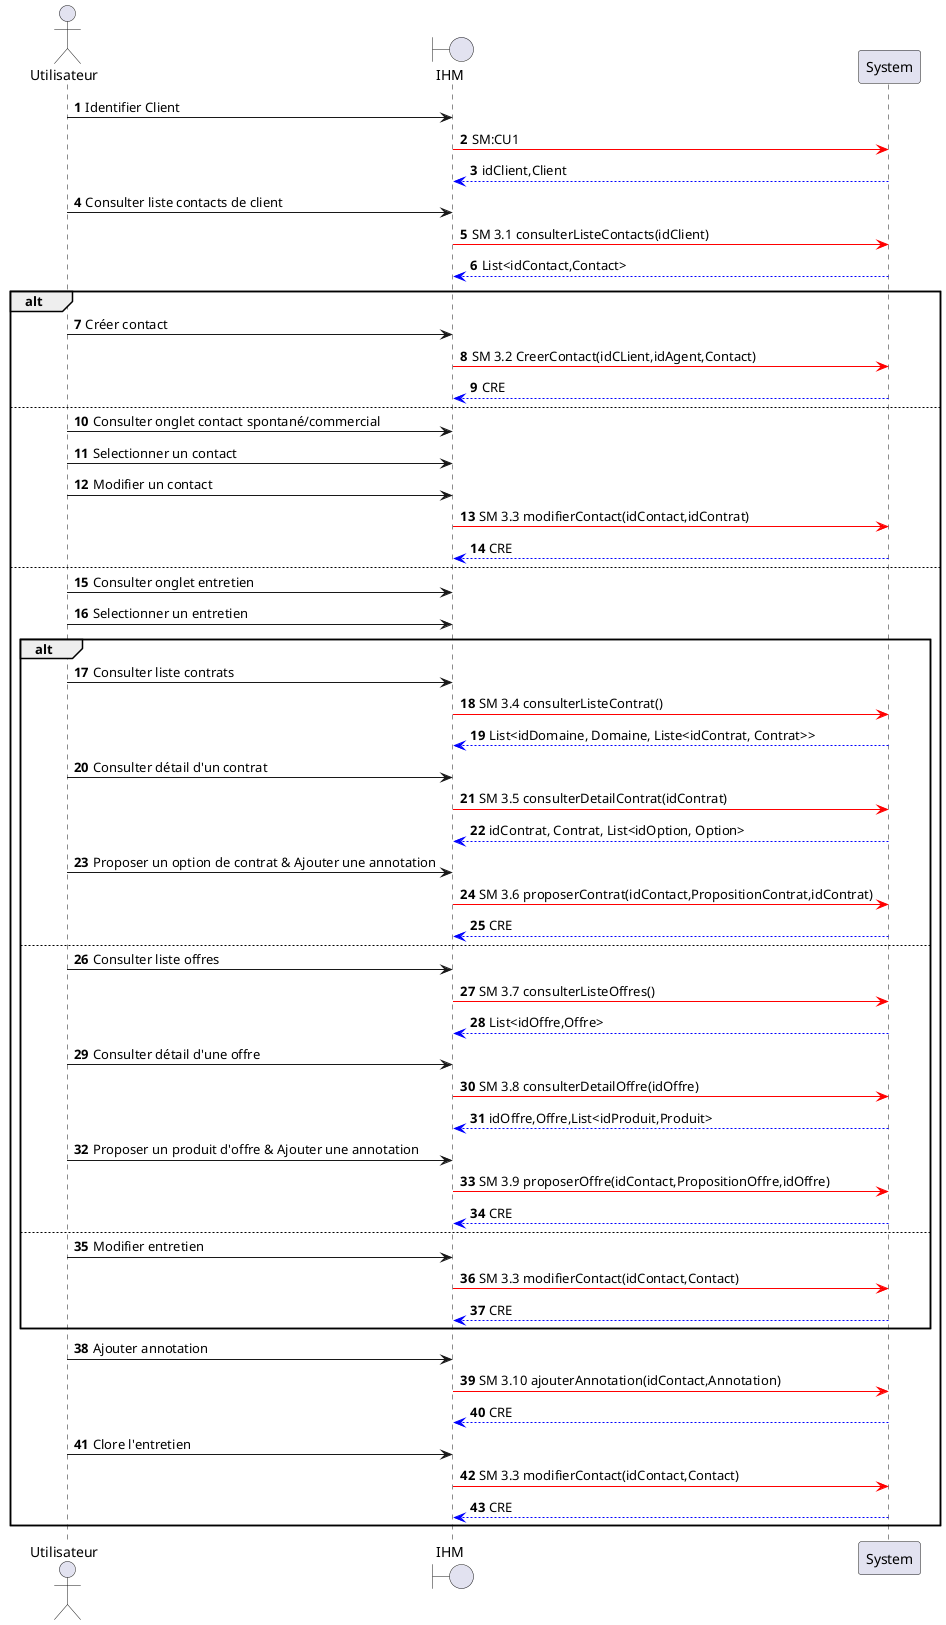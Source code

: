 @startuml
actor Utilisateur as U
boundary IHM as I
participant System as S

autonumber
U->I: Identifier Client
I-[#red]>S: SM:CU1
S-[#0000FF]->I: idClient,Client

U->I: Consulter liste contacts de client
I-[#red]>S: SM 3.1 consulterListeContacts(idClient)
S-[#0000FF]->I: List<idContact,Contact>

alt
    U->I: Créer contact
    I-[#red]>S: SM 3.2 CreerContact(idCLient,idAgent,Contact)
    S-[#0000FF]->I: CRE
else
    U->I: Consulter onglet contact spontané/commercial
    U->I: Selectionner un contact
    U->I: Modifier un contact
    I-[#red]>S: SM 3.3 modifierContact(idContact,idContrat)
    S-[#0000FF]->I: CRE
else
    U->I: Consulter onglet entretien
    U->I: Selectionner un entretien
    alt
        U->I: Consulter liste contrats
        I-[#red]>S: SM 3.4 consulterListeContrat()
        S-[#0000FF]->I: List<idDomaine, Domaine, Liste<idContrat, Contrat>>
        U->I: Consulter détail d'un contrat
        I-[#red]>S: SM 3.5 consulterDetailContrat(idContrat)
        S-[#0000FF]->I: idContrat, Contrat, List<idOption, Option>
        U->I: Proposer un option de contrat & Ajouter une annotation
        I-[#red]>S: SM 3.6 proposerContrat(idContact,PropositionContrat,idContrat)
        S-[#0000FF]->I: CRE
    else
        U->I: Consulter liste offres
        I-[#red]>S: SM 3.7 consulterListeOffres()
        S-[#0000FF]->I: List<idOffre,Offre>
        U->I: Consulter détail d'une offre
        I-[#red]>S: SM 3.8 consulterDetailOffre(idOffre)
        S-[#0000FF]->I: idOffre,Offre,List<idProduit,Produit>
        U->I: Proposer un produit d'offre & Ajouter une annotation
        I-[#red]>S: SM 3.9 proposerOffre(idContact,PropositionOffre,idOffre)
        S-[#0000FF]->I: CRE
    else
        U->I: Modifier entretien
        I-[#red]>S: SM 3.3 modifierContact(idContact,Contact)
        S-[#0000FF]->I: CRE
    end
    U->I: Ajouter annotation
    I-[#red]>S: SM 3.10 ajouterAnnotation(idContact,Annotation)
    S-[#0000FF]->I: CRE
    U->I: Clore l'entretien
    I-[#red]>S: SM 3.3 modifierContact(idContact,Contact)
    S-[#0000FF]->I: CRE
end
@enduml